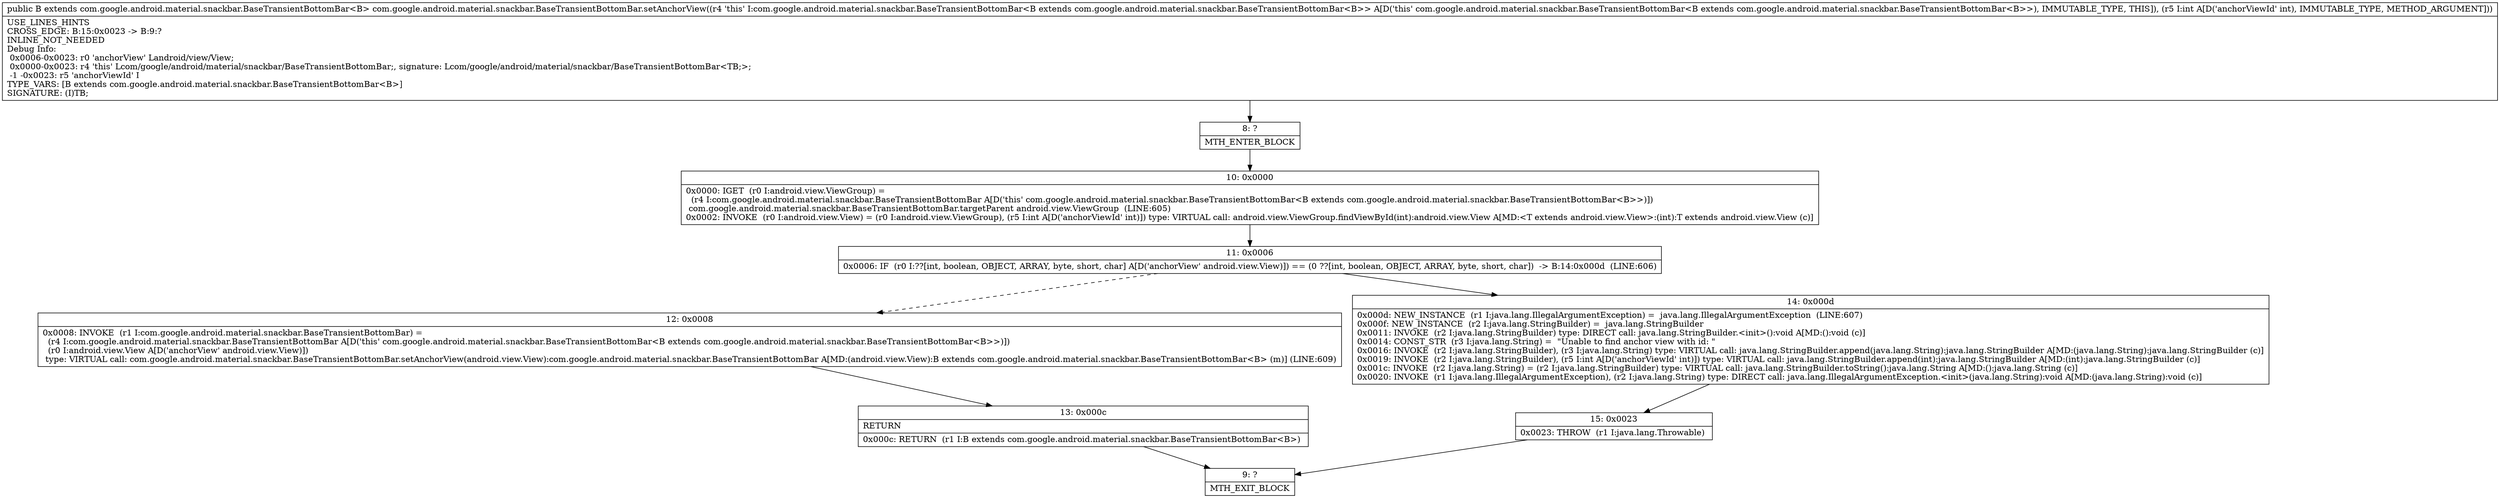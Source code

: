 digraph "CFG forcom.google.android.material.snackbar.BaseTransientBottomBar.setAnchorView(I)Lcom\/google\/android\/material\/snackbar\/BaseTransientBottomBar;" {
Node_8 [shape=record,label="{8\:\ ?|MTH_ENTER_BLOCK\l}"];
Node_10 [shape=record,label="{10\:\ 0x0000|0x0000: IGET  (r0 I:android.view.ViewGroup) = \l  (r4 I:com.google.android.material.snackbar.BaseTransientBottomBar A[D('this' com.google.android.material.snackbar.BaseTransientBottomBar\<B extends com.google.android.material.snackbar.BaseTransientBottomBar\<B\>\>)])\l com.google.android.material.snackbar.BaseTransientBottomBar.targetParent android.view.ViewGroup  (LINE:605)\l0x0002: INVOKE  (r0 I:android.view.View) = (r0 I:android.view.ViewGroup), (r5 I:int A[D('anchorViewId' int)]) type: VIRTUAL call: android.view.ViewGroup.findViewById(int):android.view.View A[MD:\<T extends android.view.View\>:(int):T extends android.view.View (c)]\l}"];
Node_11 [shape=record,label="{11\:\ 0x0006|0x0006: IF  (r0 I:??[int, boolean, OBJECT, ARRAY, byte, short, char] A[D('anchorView' android.view.View)]) == (0 ??[int, boolean, OBJECT, ARRAY, byte, short, char])  \-\> B:14:0x000d  (LINE:606)\l}"];
Node_12 [shape=record,label="{12\:\ 0x0008|0x0008: INVOKE  (r1 I:com.google.android.material.snackbar.BaseTransientBottomBar) = \l  (r4 I:com.google.android.material.snackbar.BaseTransientBottomBar A[D('this' com.google.android.material.snackbar.BaseTransientBottomBar\<B extends com.google.android.material.snackbar.BaseTransientBottomBar\<B\>\>)])\l  (r0 I:android.view.View A[D('anchorView' android.view.View)])\l type: VIRTUAL call: com.google.android.material.snackbar.BaseTransientBottomBar.setAnchorView(android.view.View):com.google.android.material.snackbar.BaseTransientBottomBar A[MD:(android.view.View):B extends com.google.android.material.snackbar.BaseTransientBottomBar\<B\> (m)] (LINE:609)\l}"];
Node_13 [shape=record,label="{13\:\ 0x000c|RETURN\l|0x000c: RETURN  (r1 I:B extends com.google.android.material.snackbar.BaseTransientBottomBar\<B\>) \l}"];
Node_9 [shape=record,label="{9\:\ ?|MTH_EXIT_BLOCK\l}"];
Node_14 [shape=record,label="{14\:\ 0x000d|0x000d: NEW_INSTANCE  (r1 I:java.lang.IllegalArgumentException) =  java.lang.IllegalArgumentException  (LINE:607)\l0x000f: NEW_INSTANCE  (r2 I:java.lang.StringBuilder) =  java.lang.StringBuilder \l0x0011: INVOKE  (r2 I:java.lang.StringBuilder) type: DIRECT call: java.lang.StringBuilder.\<init\>():void A[MD:():void (c)]\l0x0014: CONST_STR  (r3 I:java.lang.String) =  \"Unable to find anchor view with id: \" \l0x0016: INVOKE  (r2 I:java.lang.StringBuilder), (r3 I:java.lang.String) type: VIRTUAL call: java.lang.StringBuilder.append(java.lang.String):java.lang.StringBuilder A[MD:(java.lang.String):java.lang.StringBuilder (c)]\l0x0019: INVOKE  (r2 I:java.lang.StringBuilder), (r5 I:int A[D('anchorViewId' int)]) type: VIRTUAL call: java.lang.StringBuilder.append(int):java.lang.StringBuilder A[MD:(int):java.lang.StringBuilder (c)]\l0x001c: INVOKE  (r2 I:java.lang.String) = (r2 I:java.lang.StringBuilder) type: VIRTUAL call: java.lang.StringBuilder.toString():java.lang.String A[MD:():java.lang.String (c)]\l0x0020: INVOKE  (r1 I:java.lang.IllegalArgumentException), (r2 I:java.lang.String) type: DIRECT call: java.lang.IllegalArgumentException.\<init\>(java.lang.String):void A[MD:(java.lang.String):void (c)]\l}"];
Node_15 [shape=record,label="{15\:\ 0x0023|0x0023: THROW  (r1 I:java.lang.Throwable) \l}"];
MethodNode[shape=record,label="{public B extends com.google.android.material.snackbar.BaseTransientBottomBar\<B\> com.google.android.material.snackbar.BaseTransientBottomBar.setAnchorView((r4 'this' I:com.google.android.material.snackbar.BaseTransientBottomBar\<B extends com.google.android.material.snackbar.BaseTransientBottomBar\<B\>\> A[D('this' com.google.android.material.snackbar.BaseTransientBottomBar\<B extends com.google.android.material.snackbar.BaseTransientBottomBar\<B\>\>), IMMUTABLE_TYPE, THIS]), (r5 I:int A[D('anchorViewId' int), IMMUTABLE_TYPE, METHOD_ARGUMENT]))  | USE_LINES_HINTS\lCROSS_EDGE: B:15:0x0023 \-\> B:9:?\lINLINE_NOT_NEEDED\lDebug Info:\l  0x0006\-0x0023: r0 'anchorView' Landroid\/view\/View;\l  0x0000\-0x0023: r4 'this' Lcom\/google\/android\/material\/snackbar\/BaseTransientBottomBar;, signature: Lcom\/google\/android\/material\/snackbar\/BaseTransientBottomBar\<TB;\>;\l  \-1 \-0x0023: r5 'anchorViewId' I\lTYPE_VARS: [B extends com.google.android.material.snackbar.BaseTransientBottomBar\<B\>]\lSIGNATURE: (I)TB;\l}"];
MethodNode -> Node_8;Node_8 -> Node_10;
Node_10 -> Node_11;
Node_11 -> Node_12[style=dashed];
Node_11 -> Node_14;
Node_12 -> Node_13;
Node_13 -> Node_9;
Node_14 -> Node_15;
Node_15 -> Node_9;
}

